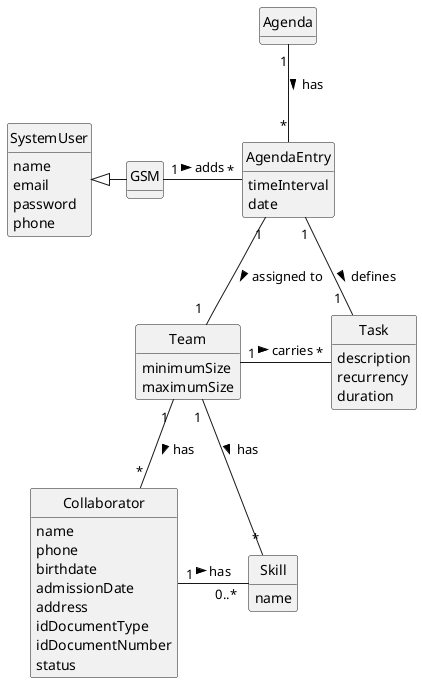 @startuml
skinparam monochrome true
skinparam packageStyle rectangle
skinparam shadowing false



skinparam classAttributeIconSize 0

hide circle
hide methods


class GSM {
}


class SystemUser {
    name
    email
    password
    phone

}

class Collaborator {
   name
      phone
      birthdate
      admissionDate
      address
      idDocumentType
      idDocumentNumber
      status
      }



class Team {
minimumSize
maximumSize

}

class Skill {
    name
}


class Agenda {
}

class AgendaEntry {

    timeInterval
    date
}


class Task {
    description
    recurrency
    duration
}


Team "1 " -- "*" Collaborator: has >
Team "1 " -- "*" Skill : has >
Collaborator "1 " - "0..* " Skill : has >
SystemUser <|- GSM
GSM"1" - "*" AgendaEntry: adds >
AgendaEntry"1"-- "1  " Team: assigned to >
Agenda "1" -- "*" AgendaEntry : has >
AgendaEntry "1" -- "1  " Task : defines >
Team "1" - "*" Task:   carries  >

@enduml